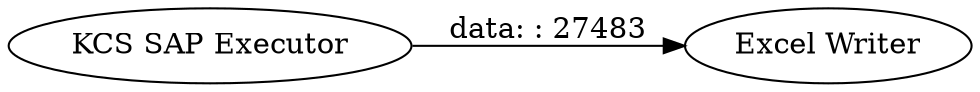 digraph {
	"4690461524673426328_2" [label="Excel Writer"]
	"4690461524673426328_1" [label="KCS SAP Executor"]
	"4690461524673426328_1" -> "4690461524673426328_2" [label="data: : 27483"]
	rankdir=LR
}
